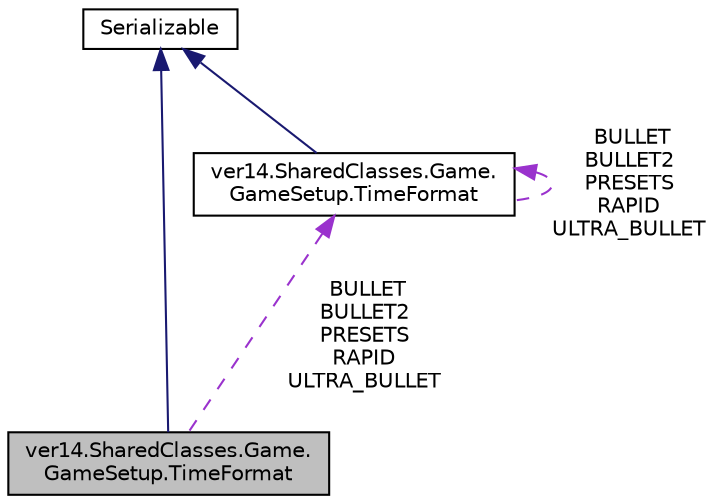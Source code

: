 digraph "ver14.SharedClasses.Game.GameSetup.TimeFormat"
{
 // LATEX_PDF_SIZE
  edge [fontname="Helvetica",fontsize="10",labelfontname="Helvetica",labelfontsize="10"];
  node [fontname="Helvetica",fontsize="10",shape=record];
  Node1 [label="ver14.SharedClasses.Game.\lGameSetup.TimeFormat",height=0.2,width=0.4,color="black", fillcolor="grey75", style="filled", fontcolor="black",tooltip=" "];
  Node2 -> Node1 [dir="back",color="midnightblue",fontsize="10",style="solid"];
  Node2 [label="Serializable",height=0.2,width=0.4,color="black", fillcolor="white", style="filled",tooltip=" "];
  Node3 -> Node1 [dir="back",color="darkorchid3",fontsize="10",style="dashed",label=" BULLET\nBULLET2\nPRESETS\nRAPID\nULTRA_BULLET" ];
  Node3 [label="ver14.SharedClasses.Game.\lGameSetup.TimeFormat",height=0.2,width=0.4,color="black", fillcolor="white", style="filled",URL="$classver14_1_1_shared_classes_1_1_game_1_1_game_setup_1_1_time_format.html",tooltip=" "];
  Node2 -> Node3 [dir="back",color="midnightblue",fontsize="10",style="solid"];
  Node3 -> Node3 [dir="back",color="darkorchid3",fontsize="10",style="dashed",label=" BULLET\nBULLET2\nPRESETS\nRAPID\nULTRA_BULLET" ];
}
